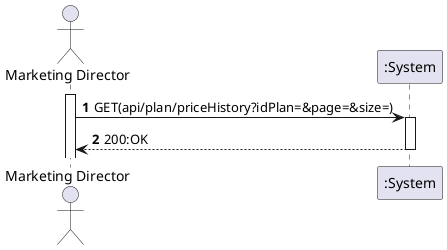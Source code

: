 @startuml
'https://plantuml.com/sequence-diagram


autoactivate on
autonumber

actor "Marketing Director" as MarketingDirector
participant ":System" as System

activate MarketingDirector

MarketingDirector -> System: GET(api/plan/priceHistory?idPlan=&page=&size=)
System --> MarketingDirector: 200:OK

@enduml